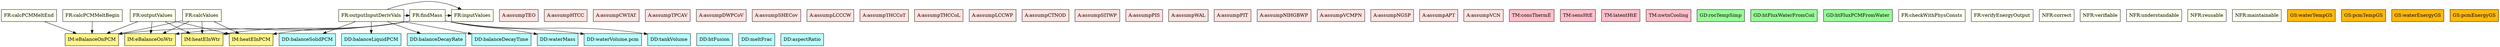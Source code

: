 digraph allvsr {
	findMass -> wMass;
	findMass -> wVol;
	findMass -> tankVol;
	findMass -> eBalanceOnWtrRC;
	findMass -> eBalanceOnPCMRC;
	findMass -> heatEInWtrIM;
	findMass -> heatEInPCMRC;
	findMass -> inputValues;
	outputInputDerivVals -> tauW;
	outputInputDerivVals -> eta;
	outputInputDerivVals -> tauSP;
	outputInputDerivVals -> tauLP;
	outputInputDerivVals -> inputValues;
	outputInputDerivVals -> findMass;
	calcValues -> eBalanceOnWtrRC;
	calcValues -> eBalanceOnPCMRC;
	calcValues -> heatEInWtrIM;
	calcValues -> heatEInPCMRC;
	calcPCMMeltBegin -> eBalanceOnPCMRC;
	calcPCMMeltEnd -> eBalanceOnPCMRC;
	outputValues -> eBalanceOnWtrRC;
	outputValues -> eBalanceOnPCMRC;
	outputValues -> heatEInWtrIM;
	outputValues -> heatEInPCMRC;


	assumpTEO	[shape=box, color=black, style=filled, fillcolor=mistyrose, label="A:assumpTEO"];
	assumpHTCC	[shape=box, color=black, style=filled, fillcolor=mistyrose, label="A:assumpHTCC"];
	assumpCWTAT	[shape=box, color=black, style=filled, fillcolor=mistyrose, label="A:assumpCWTAT"];
	assumpTPCAV	[shape=box, color=black, style=filled, fillcolor=mistyrose, label="A:assumpTPCAV"];
	assumpDWPCoV	[shape=box, color=black, style=filled, fillcolor=mistyrose, label="A:assumpDWPCoV"];
	assumpSHECov	[shape=box, color=black, style=filled, fillcolor=mistyrose, label="A:assumpSHECov"];
	assumpLCCCW	[shape=box, color=black, style=filled, fillcolor=mistyrose, label="A:assumpLCCCW"];
	assumpTHCCoT	[shape=box, color=black, style=filled, fillcolor=mistyrose, label="A:assumpTHCCoT"];
	assumpTHCCoL	[shape=box, color=black, style=filled, fillcolor=mistyrose, label="A:assumpTHCCoL"];
	assumpLCCWP	[shape=box, color=black, style=filled, fillcolor=mistyrose, label="A:assumpLCCWP"];
	assumpCTNOD	[shape=box, color=black, style=filled, fillcolor=mistyrose, label="A:assumpCTNOD"];
	assumpSITWP	[shape=box, color=black, style=filled, fillcolor=mistyrose, label="A:assumpSITWP"];
	assumpPIS	[shape=box, color=black, style=filled, fillcolor=mistyrose, label="A:assumpPIS"];
	assumpWAL	[shape=box, color=black, style=filled, fillcolor=mistyrose, label="A:assumpWAL"];
	assumpPIT	[shape=box, color=black, style=filled, fillcolor=mistyrose, label="A:assumpPIT"];
	assumpNIHGBWP	[shape=box, color=black, style=filled, fillcolor=mistyrose, label="A:assumpNIHGBWP"];
	assumpVCMPN	[shape=box, color=black, style=filled, fillcolor=mistyrose, label="A:assumpVCMPN"];
	assumpNGSP	[shape=box, color=black, style=filled, fillcolor=mistyrose, label="A:assumpNGSP"];
	assumpAPT	[shape=box, color=black, style=filled, fillcolor=mistyrose, label="A:assumpAPT"];
	assumpVCN	[shape=box, color=black, style=filled, fillcolor=mistyrose, label="A:assumpVCN"];

	subgraph A {
	rank="same"
	{assumpTEO, assumpHTCC, assumpCWTAT, assumpTPCAV, assumpDWPCoV, assumpSHECov, assumpLCCCW, assumpTHCCoT, assumpTHCCoL, assumpLCCWP, assumpCTNOD, assumpSITWP, assumpPIS, assumpWAL, assumpPIT, assumpNIHGBWP, assumpVCMPN, assumpNGSP, assumpAPT, assumpVCN}
	}

	wMass	[shape=box, color=black, style=filled, fillcolor=paleturquoise1, label="DD:waterMass"];
	wVol	[shape=box, color=black, style=filled, fillcolor=paleturquoise1, label="DD:waterVolume.pcm"];
	tankVol	[shape=box, color=black, style=filled, fillcolor=paleturquoise1, label="DD:tankVolume"];
	tauW	[shape=box, color=black, style=filled, fillcolor=paleturquoise1, label="DD:balanceDecayRate"];
	eta	[shape=box, color=black, style=filled, fillcolor=paleturquoise1, label="DD:balanceDecayTime"];
	tauSP	[shape=box, color=black, style=filled, fillcolor=paleturquoise1, label="DD:balanceSolidPCM"];
	tauLP	[shape=box, color=black, style=filled, fillcolor=paleturquoise1, label="DD:balanceLiquidPCM"];
	htFusion	[shape=box, color=black, style=filled, fillcolor=paleturquoise1, label="DD:htFusion"];
	meltFrac	[shape=box, color=black, style=filled, fillcolor=paleturquoise1, label="DD:meltFrac"];
	aspectRatio	[shape=box, color=black, style=filled, fillcolor=paleturquoise1, label="DD:aspectRatio"];

	subgraph DD {
	rank="same"
	{wMass, wVol, tankVol, tauW, eta, tauSP, tauLP, htFusion, meltFrac, aspectRatio}
	}

	consThermECS	[shape=box, color=black, style=filled, fillcolor=pink, label="TM:consThermE"];
	sensHeat	[shape=box, color=black, style=filled, fillcolor=pink, label="TM:sensHtE"];
	latentHtETM	[shape=box, color=black, style=filled, fillcolor=pink, label="TM:latentHtE"];
	nwtnCoolingTM	[shape=box, color=black, style=filled, fillcolor=pink, label="TM:nwtnCooling"];

	subgraph TM {
	rank="same"
	{consThermECS, sensHeat, latentHtETM, nwtnCoolingTM}
	}

	rocTempSimpRC	[shape=box, color=black, style=filled, fillcolor=palegreen, label="GD:rocTempSimp"];
	htFluxC	[shape=box, color=black, style=filled, fillcolor=palegreen, label="GD:htFluxWaterFromCoil"];
	htFluxP	[shape=box, color=black, style=filled, fillcolor=palegreen, label="GD:htFluxPCMFromWater"];

	subgraph GD {
	rank="same"
	{rocTempSimpRC, htFluxC, htFluxP}
	}

	eBalanceOnWtrRC	[shape=box, color=black, style=filled, fillcolor=khaki1, label="IM:eBalanceOnWtr"];
	eBalanceOnPCMRC	[shape=box, color=black, style=filled, fillcolor=khaki1, label="IM:eBalanceOnPCM"];
	heatEInWtrIM	[shape=box, color=black, style=filled, fillcolor=khaki1, label="IM:heatEInWtr"];
	heatEInPCMRC	[shape=box, color=black, style=filled, fillcolor=khaki1, label="IM:heatEInPCM"];

	subgraph IM {
	rank="same"
	{eBalanceOnWtrRC, eBalanceOnPCMRC, heatEInWtrIM, heatEInPCMRC}
	}

	inputValues	[shape=box, color=black, style=filled, fillcolor=ivory, label="FR:inputValues"];
	findMass	[shape=box, color=black, style=filled, fillcolor=ivory, label="FR:findMass"];
	checkWithPhysConsts	[shape=box, color=black, style=filled, fillcolor=ivory, label="FR:checkWithPhysConsts"];
	outputInputDerivVals	[shape=box, color=black, style=filled, fillcolor=ivory, label="FR:outputInputDerivVals"];
	calcValues	[shape=box, color=black, style=filled, fillcolor=ivory, label="FR:calcValues"];
	verifyEnergyOutput	[shape=box, color=black, style=filled, fillcolor=ivory, label="FR:verifyEnergyOutput"];
	calcPCMMeltBegin	[shape=box, color=black, style=filled, fillcolor=ivory, label="FR:calcPCMMeltBegin"];
	calcPCMMeltEnd	[shape=box, color=black, style=filled, fillcolor=ivory, label="FR:calcPCMMeltEnd"];
	outputValues	[shape=box, color=black, style=filled, fillcolor=ivory, label="FR:outputValues"];
	correct	[shape=box, color=black, style=filled, fillcolor=ivory, label="NFR:correct"];
	verifiable	[shape=box, color=black, style=filled, fillcolor=ivory, label="NFR:verifiable"];
	understandable	[shape=box, color=black, style=filled, fillcolor=ivory, label="NFR:understandable"];
	reusable	[shape=box, color=black, style=filled, fillcolor=ivory, label="NFR:reusable"];
	maintainable	[shape=box, color=black, style=filled, fillcolor=ivory, label="NFR:maintainable"];

	subgraph FR {
	rank="same"
	{inputValues, findMass, checkWithPhysConsts, outputInputDerivVals, calcValues, verifyEnergyOutput, calcPCMMeltBegin, calcPCMMeltEnd, outputValues, correct, verifiable, understandable, reusable, maintainable}
	}

	waterTempGS	[shape=box, color=black, style=filled, fillcolor=darkgoldenrod1, label="GS:waterTempGS"];
	pcmTempGS	[shape=box, color=black, style=filled, fillcolor=darkgoldenrod1, label="GS:pcmTempGS"];
	waterEnergyGS	[shape=box, color=black, style=filled, fillcolor=darkgoldenrod1, label="GS:waterEnergyGS"];
	pcmEnergyGS	[shape=box, color=black, style=filled, fillcolor=darkgoldenrod1, label="GS:pcmEnergyGS"];

	subgraph GS {
	rank="same"
	{waterTempGS, pcmTempGS, waterEnergyGS, pcmEnergyGS}
	}

}
